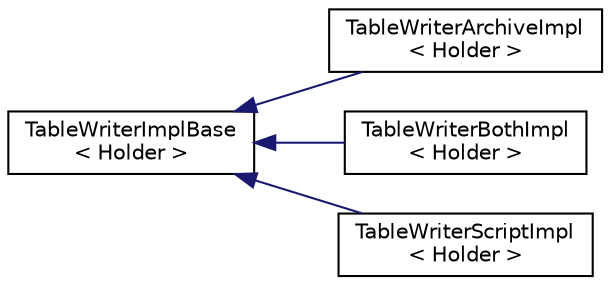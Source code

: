 digraph "Graphical Class Hierarchy"
{
  edge [fontname="Helvetica",fontsize="10",labelfontname="Helvetica",labelfontsize="10"];
  node [fontname="Helvetica",fontsize="10",shape=record];
  rankdir="LR";
  Node0 [label="TableWriterImplBase\l\< Holder \>",height=0.2,width=0.4,color="black", fillcolor="white", style="filled",URL="$classkaldi_1_1TableWriterImplBase.html"];
  Node0 -> Node1 [dir="back",color="midnightblue",fontsize="10",style="solid",fontname="Helvetica"];
  Node1 [label="TableWriterArchiveImpl\l\< Holder \>",height=0.2,width=0.4,color="black", fillcolor="white", style="filled",URL="$classkaldi_1_1TableWriterArchiveImpl.html"];
  Node0 -> Node2 [dir="back",color="midnightblue",fontsize="10",style="solid",fontname="Helvetica"];
  Node2 [label="TableWriterBothImpl\l\< Holder \>",height=0.2,width=0.4,color="black", fillcolor="white", style="filled",URL="$classkaldi_1_1TableWriterBothImpl.html"];
  Node0 -> Node3 [dir="back",color="midnightblue",fontsize="10",style="solid",fontname="Helvetica"];
  Node3 [label="TableWriterScriptImpl\l\< Holder \>",height=0.2,width=0.4,color="black", fillcolor="white", style="filled",URL="$classkaldi_1_1TableWriterScriptImpl.html"];
}
